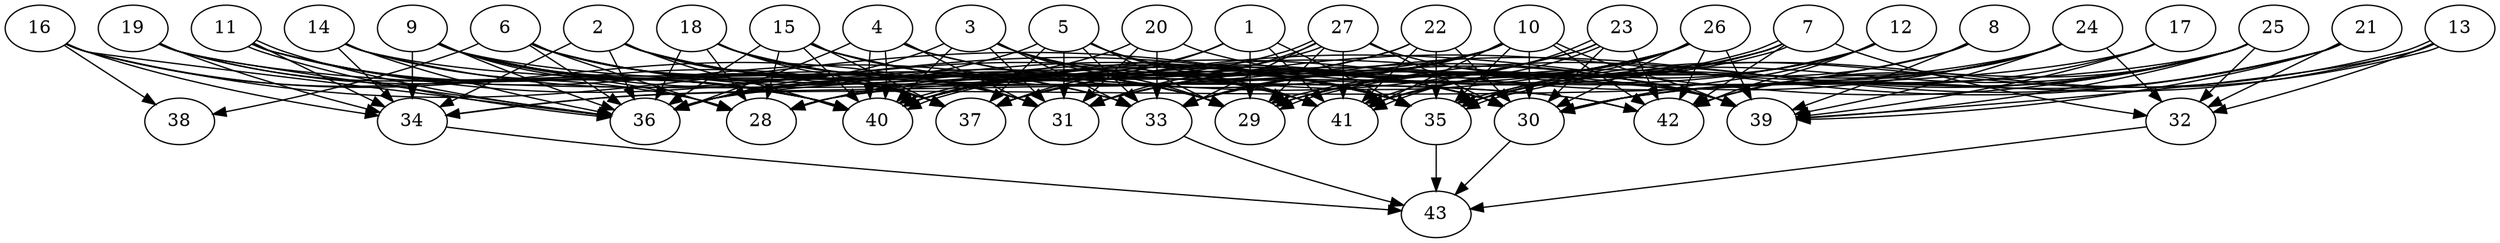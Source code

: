 // DAG (tier=3-complex, mode=data, n=43, ccr=0.534, fat=0.788, density=0.643, regular=0.326, jump=0.238, mindata=4194304, maxdata=33554432)
// DAG automatically generated by daggen at Sun Aug 24 16:33:35 2025
// /home/ermia/Project/Environments/daggen/bin/daggen --dot --ccr 0.534 --fat 0.788 --regular 0.326 --density 0.643 --jump 0.238 --mindata 4194304 --maxdata 33554432 -n 43 
digraph G {
  1 [size="2452502143405352960", alpha="0.05", expect_size="1226251071702676480"]
  1 -> 29 [size ="3075006296752128"]
  1 -> 35 [size ="3075006296752128"]
  1 -> 37 [size ="3075006296752128"]
  1 -> 40 [size ="3075006296752128"]
  1 -> 41 [size ="3075006296752128"]
  2 [size="555548477030764904448", alpha="0.11", expect_size="277774238515382452224"]
  2 -> 29 [size ="540635585052672"]
  2 -> 30 [size ="540635585052672"]
  2 -> 31 [size ="540635585052672"]
  2 -> 34 [size ="540635585052672"]
  2 -> 36 [size ="540635585052672"]
  2 -> 37 [size ="540635585052672"]
  2 -> 40 [size ="540635585052672"]
  2 -> 41 [size ="540635585052672"]
  3 [size="1655208279352429568", alpha="0.15", expect_size="827604139676214784"]
  3 -> 29 [size ="719303003340800"]
  3 -> 30 [size ="719303003340800"]
  3 -> 31 [size ="719303003340800"]
  3 -> 33 [size ="719303003340800"]
  3 -> 36 [size ="719303003340800"]
  3 -> 40 [size ="719303003340800"]
  3 -> 41 [size ="719303003340800"]
  4 [size="910461791367069696000", alpha="0.03", expect_size="455230895683534848000"]
  4 -> 30 [size ="751503723724800"]
  4 -> 31 [size ="751503723724800"]
  4 -> 36 [size ="751503723724800"]
  4 -> 39 [size ="751503723724800"]
  4 -> 40 [size ="751503723724800"]
  4 -> 40 [size ="751503723724800"]
  5 [size="1460163731777321435136", alpha="0.07", expect_size="730081865888660717568"]
  5 -> 29 [size ="1029653322006528"]
  5 -> 31 [size ="1029653322006528"]
  5 -> 33 [size ="1029653322006528"]
  5 -> 35 [size ="1029653322006528"]
  5 -> 36 [size ="1029653322006528"]
  5 -> 37 [size ="1029653322006528"]
  5 -> 41 [size ="1029653322006528"]
  6 [size="7861568171610151936", alpha="0.15", expect_size="3930784085805075968"]
  6 -> 28 [size ="7300681048260608"]
  6 -> 29 [size ="7300681048260608"]
  6 -> 31 [size ="7300681048260608"]
  6 -> 33 [size ="7300681048260608"]
  6 -> 35 [size ="7300681048260608"]
  6 -> 36 [size ="7300681048260608"]
  6 -> 37 [size ="7300681048260608"]
  6 -> 38 [size ="7300681048260608"]
  7 [size="1774078100630354788352", alpha="0.15", expect_size="887039050315177394176"]
  7 -> 29 [size ="1172389203279872"]
  7 -> 29 [size ="1172389203279872"]
  7 -> 32 [size ="1172389203279872"]
  7 -> 33 [size ="1172389203279872"]
  7 -> 40 [size ="1172389203279872"]
  7 -> 41 [size ="1172389203279872"]
  7 -> 42 [size ="1172389203279872"]
  8 [size="5760506119408775593984", alpha="0.20", expect_size="2880253059704387796992"]
  8 -> 35 [size ="2570773109669888"]
  8 -> 39 [size ="2570773109669888"]
  8 -> 40 [size ="2570773109669888"]
  9 [size="45365781454982264", alpha="0.10", expect_size="22682890727491132"]
  9 -> 28 [size ="1765894938165248"]
  9 -> 31 [size ="1765894938165248"]
  9 -> 34 [size ="1765894938165248"]
  9 -> 35 [size ="1765894938165248"]
  9 -> 36 [size ="1765894938165248"]
  9 -> 37 [size ="1765894938165248"]
  9 -> 40 [size ="1765894938165248"]
  9 -> 42 [size ="1765894938165248"]
  10 [size="115926820384808736", alpha="0.17", expect_size="57963410192404368"]
  10 -> 30 [size ="4415990884466688"]
  10 -> 33 [size ="4415990884466688"]
  10 -> 34 [size ="4415990884466688"]
  10 -> 35 [size ="4415990884466688"]
  10 -> 36 [size ="4415990884466688"]
  10 -> 37 [size ="4415990884466688"]
  10 -> 39 [size ="4415990884466688"]
  10 -> 41 [size ="4415990884466688"]
  10 -> 42 [size ="4415990884466688"]
  11 [size="4797469165291544", alpha="0.05", expect_size="2398734582645772"]
  11 -> 33 [size ="311015367507968"]
  11 -> 34 [size ="311015367507968"]
  11 -> 35 [size ="311015367507968"]
  11 -> 36 [size ="311015367507968"]
  11 -> 36 [size ="311015367507968"]
  11 -> 37 [size ="311015367507968"]
  11 -> 40 [size ="311015367507968"]
  12 [size="101371761176154592", alpha="0.18", expect_size="50685880588077296"]
  12 -> 29 [size ="4342010618052608"]
  12 -> 30 [size ="4342010618052608"]
  12 -> 31 [size ="4342010618052608"]
  12 -> 35 [size ="4342010618052608"]
  12 -> 42 [size ="4342010618052608"]
  13 [size="21609985788125563060224", alpha="0.14", expect_size="10804992894062781530112"]
  13 -> 30 [size ="6206684091383808"]
  13 -> 32 [size ="6206684091383808"]
  13 -> 35 [size ="6206684091383808"]
  13 -> 35 [size ="6206684091383808"]
  13 -> 39 [size ="6206684091383808"]
  14 [size="4441481502114413568", alpha="0.02", expect_size="2220740751057206784"]
  14 -> 34 [size ="6263401349120000"]
  14 -> 36 [size ="6263401349120000"]
  14 -> 39 [size ="6263401349120000"]
  14 -> 40 [size ="6263401349120000"]
  14 -> 41 [size ="6263401349120000"]
  15 [size="17017936848253423190016", alpha="0.04", expect_size="8508968424126711595008"]
  15 -> 28 [size ="5292911008677888"]
  15 -> 29 [size ="5292911008677888"]
  15 -> 30 [size ="5292911008677888"]
  15 -> 36 [size ="5292911008677888"]
  15 -> 37 [size ="5292911008677888"]
  15 -> 39 [size ="5292911008677888"]
  15 -> 40 [size ="5292911008677888"]
  16 [size="7284848701635070787584", alpha="0.18", expect_size="3642424350817535393792"]
  16 -> 31 [size ="3006332495986688"]
  16 -> 34 [size ="3006332495986688"]
  16 -> 35 [size ="3006332495986688"]
  16 -> 36 [size ="3006332495986688"]
  16 -> 38 [size ="3006332495986688"]
  16 -> 40 [size ="3006332495986688"]
  17 [size="27657751157286084", alpha="0.17", expect_size="13828875578643042"]
  17 -> 30 [size ="854366839898112"]
  17 -> 36 [size ="854366839898112"]
  17 -> 39 [size ="854366839898112"]
  18 [size="18696253802017105903616", alpha="0.17", expect_size="9348126901008552951808"]
  18 -> 28 [size ="5635421228761088"]
  18 -> 29 [size ="5635421228761088"]
  18 -> 30 [size ="5635421228761088"]
  18 -> 31 [size ="5635421228761088"]
  18 -> 36 [size ="5635421228761088"]
  18 -> 37 [size ="5635421228761088"]
  19 [size="8664883956500070924288", alpha="0.04", expect_size="4332441978250035462144"]
  19 -> 28 [size ="3374932989837312"]
  19 -> 34 [size ="3374932989837312"]
  19 -> 36 [size ="3374932989837312"]
  19 -> 40 [size ="3374932989837312"]
  19 -> 42 [size ="3374932989837312"]
  20 [size="5537893979818238976", alpha="0.07", expect_size="2768946989909119488"]
  20 -> 28 [size ="3232110873673728"]
  20 -> 31 [size ="3232110873673728"]
  20 -> 33 [size ="3232110873673728"]
  20 -> 39 [size ="3232110873673728"]
  21 [size="192533432568230445056", alpha="0.17", expect_size="96266716284115222528"]
  21 -> 30 [size ="266743649927168"]
  21 -> 31 [size ="266743649927168"]
  21 -> 32 [size ="266743649927168"]
  21 -> 33 [size ="266743649927168"]
  21 -> 39 [size ="266743649927168"]
  22 [size="6051556064409749028864", alpha="0.04", expect_size="3025778032204874514432"]
  22 -> 30 [size ="2656652155158528"]
  22 -> 35 [size ="2656652155158528"]
  22 -> 37 [size ="2656652155158528"]
  22 -> 40 [size ="2656652155158528"]
  22 -> 41 [size ="2656652155158528"]
  23 [size="15074037709763821568", alpha="0.06", expect_size="7537018854881910784"]
  23 -> 30 [size ="5998534876725248"]
  23 -> 31 [size ="5998534876725248"]
  23 -> 36 [size ="5998534876725248"]
  23 -> 41 [size ="5998534876725248"]
  23 -> 41 [size ="5998534876725248"]
  23 -> 42 [size ="5998534876725248"]
  24 [size="185610478735378208", alpha="0.17", expect_size="92805239367689104"]
  24 -> 32 [size ="4428702922309632"]
  24 -> 34 [size ="4428702922309632"]
  24 -> 35 [size ="4428702922309632"]
  24 -> 37 [size ="4428702922309632"]
  24 -> 39 [size ="4428702922309632"]
  24 -> 41 [size ="4428702922309632"]
  24 -> 42 [size ="4428702922309632"]
  25 [size="414321909376160960", alpha="0.16", expect_size="207160954688080480"]
  25 -> 28 [size ="232445777543168"]
  25 -> 29 [size ="232445777543168"]
  25 -> 30 [size ="232445777543168"]
  25 -> 32 [size ="232445777543168"]
  25 -> 35 [size ="232445777543168"]
  25 -> 37 [size ="232445777543168"]
  25 -> 39 [size ="232445777543168"]
  25 -> 42 [size ="232445777543168"]
  26 [size="14468354530145701888", alpha="0.11", expect_size="7234177265072850944"]
  26 -> 28 [size ="8895944510668800"]
  26 -> 29 [size ="8895944510668800"]
  26 -> 30 [size ="8895944510668800"]
  26 -> 31 [size ="8895944510668800"]
  26 -> 35 [size ="8895944510668800"]
  26 -> 39 [size ="8895944510668800"]
  26 -> 40 [size ="8895944510668800"]
  26 -> 41 [size ="8895944510668800"]
  26 -> 42 [size ="8895944510668800"]
  27 [size="15475598721535017222144", alpha="0.05", expect_size="7737799360767508611072"]
  27 -> 29 [size ="4968076718112768"]
  27 -> 30 [size ="4968076718112768"]
  27 -> 31 [size ="4968076718112768"]
  27 -> 33 [size ="4968076718112768"]
  27 -> 39 [size ="4968076718112768"]
  27 -> 40 [size ="4968076718112768"]
  27 -> 40 [size ="4968076718112768"]
  27 -> 41 [size ="4968076718112768"]
  28 [size="1091230541559246094336", alpha="0.05", expect_size="545615270779623047168"]
  29 [size="1242635272721505714176", alpha="0.14", expect_size="621317636360752857088"]
  30 [size="257937874888854848", alpha="0.18", expect_size="128968937444427424"]
  30 -> 43 [size ="474252981567488"]
  31 [size="172358659993080064", alpha="0.10", expect_size="86179329996540032"]
  32 [size="31229306107806244405248", alpha="0.19", expect_size="15614653053903122202624"]
  32 -> 43 [size ="7933500925673472"]
  33 [size="35174477411865960906752", alpha="0.19", expect_size="17587238705932980453376"]
  33 -> 43 [size ="8588324054761472"]
  34 [size="7821630324630093824000", alpha="0.05", expect_size="3910815162315046912000"]
  34 -> 43 [size ="3152256224460800"]
  35 [size="528013820003008448", alpha="0.07", expect_size="264006910001504224"]
  35 -> 43 [size ="495166855053312"]
  36 [size="6536700693709869", alpha="0.07", expect_size="3268350346854934"]
  37 [size="246537010282058048", alpha="0.17", expect_size="123268505141029024"]
  38 [size="18435878907407884288", alpha="0.12", expect_size="9217939453703942144"]
  39 [size="80789525048605232", alpha="0.04", expect_size="40394762524302616"]
  40 [size="2967565460632429568", alpha="0.07", expect_size="1483782730316214784"]
  41 [size="10683079437136807936", alpha="0.02", expect_size="5341539718568403968"]
  42 [size="97939735761678336", alpha="0.10", expect_size="48969867880839168"]
  43 [size="21171642387967548", alpha="0.05", expect_size="10585821193983774"]
}